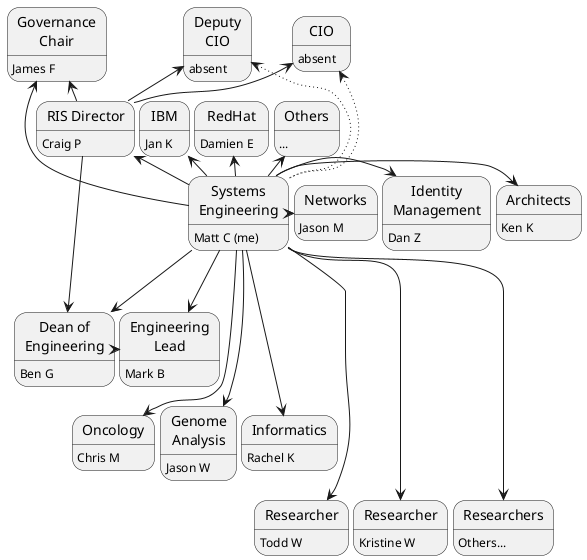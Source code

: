 @startuml

'skinparam linetype polyline
skinparam nodesep 5
skinparam ranksep 20


state "Systems\nEngineering" as Me : Matt C (me)

state "CIO" as WUIT_CIO: absent
state "Deputy\nCIO" as WUIT_DCIO: absent

state "Governance\nChair" as WUIT_GOV: James F

state "RIS Director" as RIS_Director: Craig P

state "RedHat" as RedHat : Damien E
state "IBM" as IBM: Jan K
state "Others" as Others : ...

state "Networks" as WUIT_Networking: Jason M
state "Architects" as WUIT_Architecture: Ken K
state "Identity\nManagement" as WUIT_IDM: Dan Z

state "Dean of\nEngineering" as ENG_Dean: Ben G
state "Engineering\nLead" as ENG_IT: Mark B

state "Oncology" as Onc_Lead: Chris M
state "Genome\nAnalysis" as BGA_Lead: Jason W
state "Informatics" as I2_Lead: Rachel K
state "Researcher" as PI1: Todd W
state "Researcher" as PI2: Kristine W
state "Researchers" as PI_N: Others...

RIS_Director -u-> WUIT_CIO
RIS_Director -u-> WUIT_DCIO
RIS_Director -u-> WUIT_GOV

RIS_Director ---> ENG_Dean

ENG_Dean -> ENG_IT

Me -u-> RIS_Director
Me -u-> Others
Me -u-> RedHat
Me -u-> IBM

Me -l[dotted]-> WUIT_CIO
Me -l[dotted]-> WUIT_DCIO
Me -l-> WUIT_GOV
Me -r-> WUIT_Networking
Me -r-> WUIT_Architecture
Me -r-> WUIT_IDM
Me ----> ENG_Dean
Me ----> ENG_IT
Me -----> Onc_Lead
Me -----> BGA_Lead
Me -----> I2_Lead
Me ------> PI1
Me ------> PI2
Me ------> PI_N

@enduml
